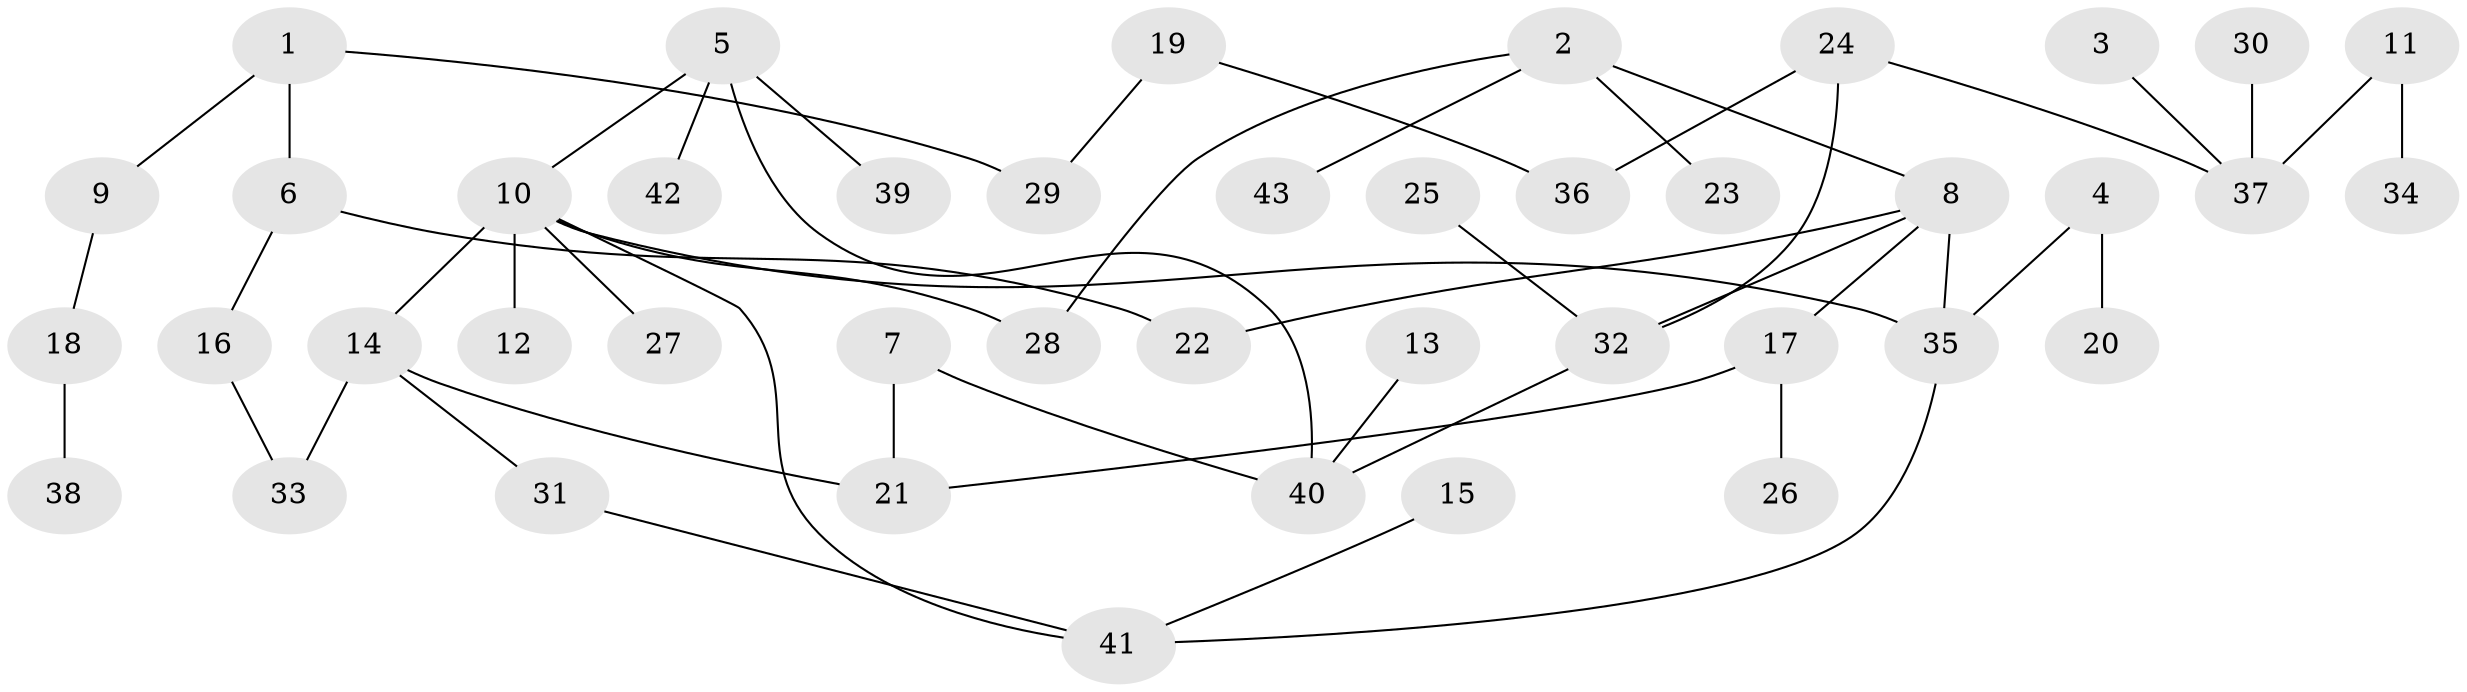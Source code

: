 // original degree distribution, {4: 0.0660377358490566, 6: 0.02830188679245283, 5: 0.03773584905660377, 8: 0.009433962264150943, 2: 0.3113207547169811, 3: 0.1320754716981132, 1: 0.41509433962264153}
// Generated by graph-tools (version 1.1) at 2025/36/03/04/25 23:36:11]
// undirected, 43 vertices, 50 edges
graph export_dot {
  node [color=gray90,style=filled];
  1;
  2;
  3;
  4;
  5;
  6;
  7;
  8;
  9;
  10;
  11;
  12;
  13;
  14;
  15;
  16;
  17;
  18;
  19;
  20;
  21;
  22;
  23;
  24;
  25;
  26;
  27;
  28;
  29;
  30;
  31;
  32;
  33;
  34;
  35;
  36;
  37;
  38;
  39;
  40;
  41;
  42;
  43;
  1 -- 6 [weight=1.0];
  1 -- 9 [weight=1.0];
  1 -- 29 [weight=1.0];
  2 -- 8 [weight=1.0];
  2 -- 23 [weight=1.0];
  2 -- 28 [weight=1.0];
  2 -- 43 [weight=1.0];
  3 -- 37 [weight=1.0];
  4 -- 20 [weight=1.0];
  4 -- 35 [weight=1.0];
  5 -- 10 [weight=1.0];
  5 -- 39 [weight=1.0];
  5 -- 40 [weight=1.0];
  5 -- 42 [weight=1.0];
  6 -- 16 [weight=1.0];
  6 -- 22 [weight=1.0];
  7 -- 21 [weight=1.0];
  7 -- 40 [weight=1.0];
  8 -- 17 [weight=1.0];
  8 -- 22 [weight=1.0];
  8 -- 32 [weight=1.0];
  8 -- 35 [weight=1.0];
  9 -- 18 [weight=1.0];
  10 -- 12 [weight=1.0];
  10 -- 14 [weight=1.0];
  10 -- 27 [weight=1.0];
  10 -- 28 [weight=1.0];
  10 -- 35 [weight=1.0];
  10 -- 41 [weight=1.0];
  11 -- 34 [weight=1.0];
  11 -- 37 [weight=1.0];
  13 -- 40 [weight=1.0];
  14 -- 21 [weight=1.0];
  14 -- 31 [weight=1.0];
  14 -- 33 [weight=1.0];
  15 -- 41 [weight=1.0];
  16 -- 33 [weight=1.0];
  17 -- 21 [weight=1.0];
  17 -- 26 [weight=1.0];
  18 -- 38 [weight=1.0];
  19 -- 29 [weight=1.0];
  19 -- 36 [weight=1.0];
  24 -- 32 [weight=1.0];
  24 -- 36 [weight=1.0];
  24 -- 37 [weight=1.0];
  25 -- 32 [weight=1.0];
  30 -- 37 [weight=1.0];
  31 -- 41 [weight=1.0];
  32 -- 40 [weight=1.0];
  35 -- 41 [weight=1.0];
}
